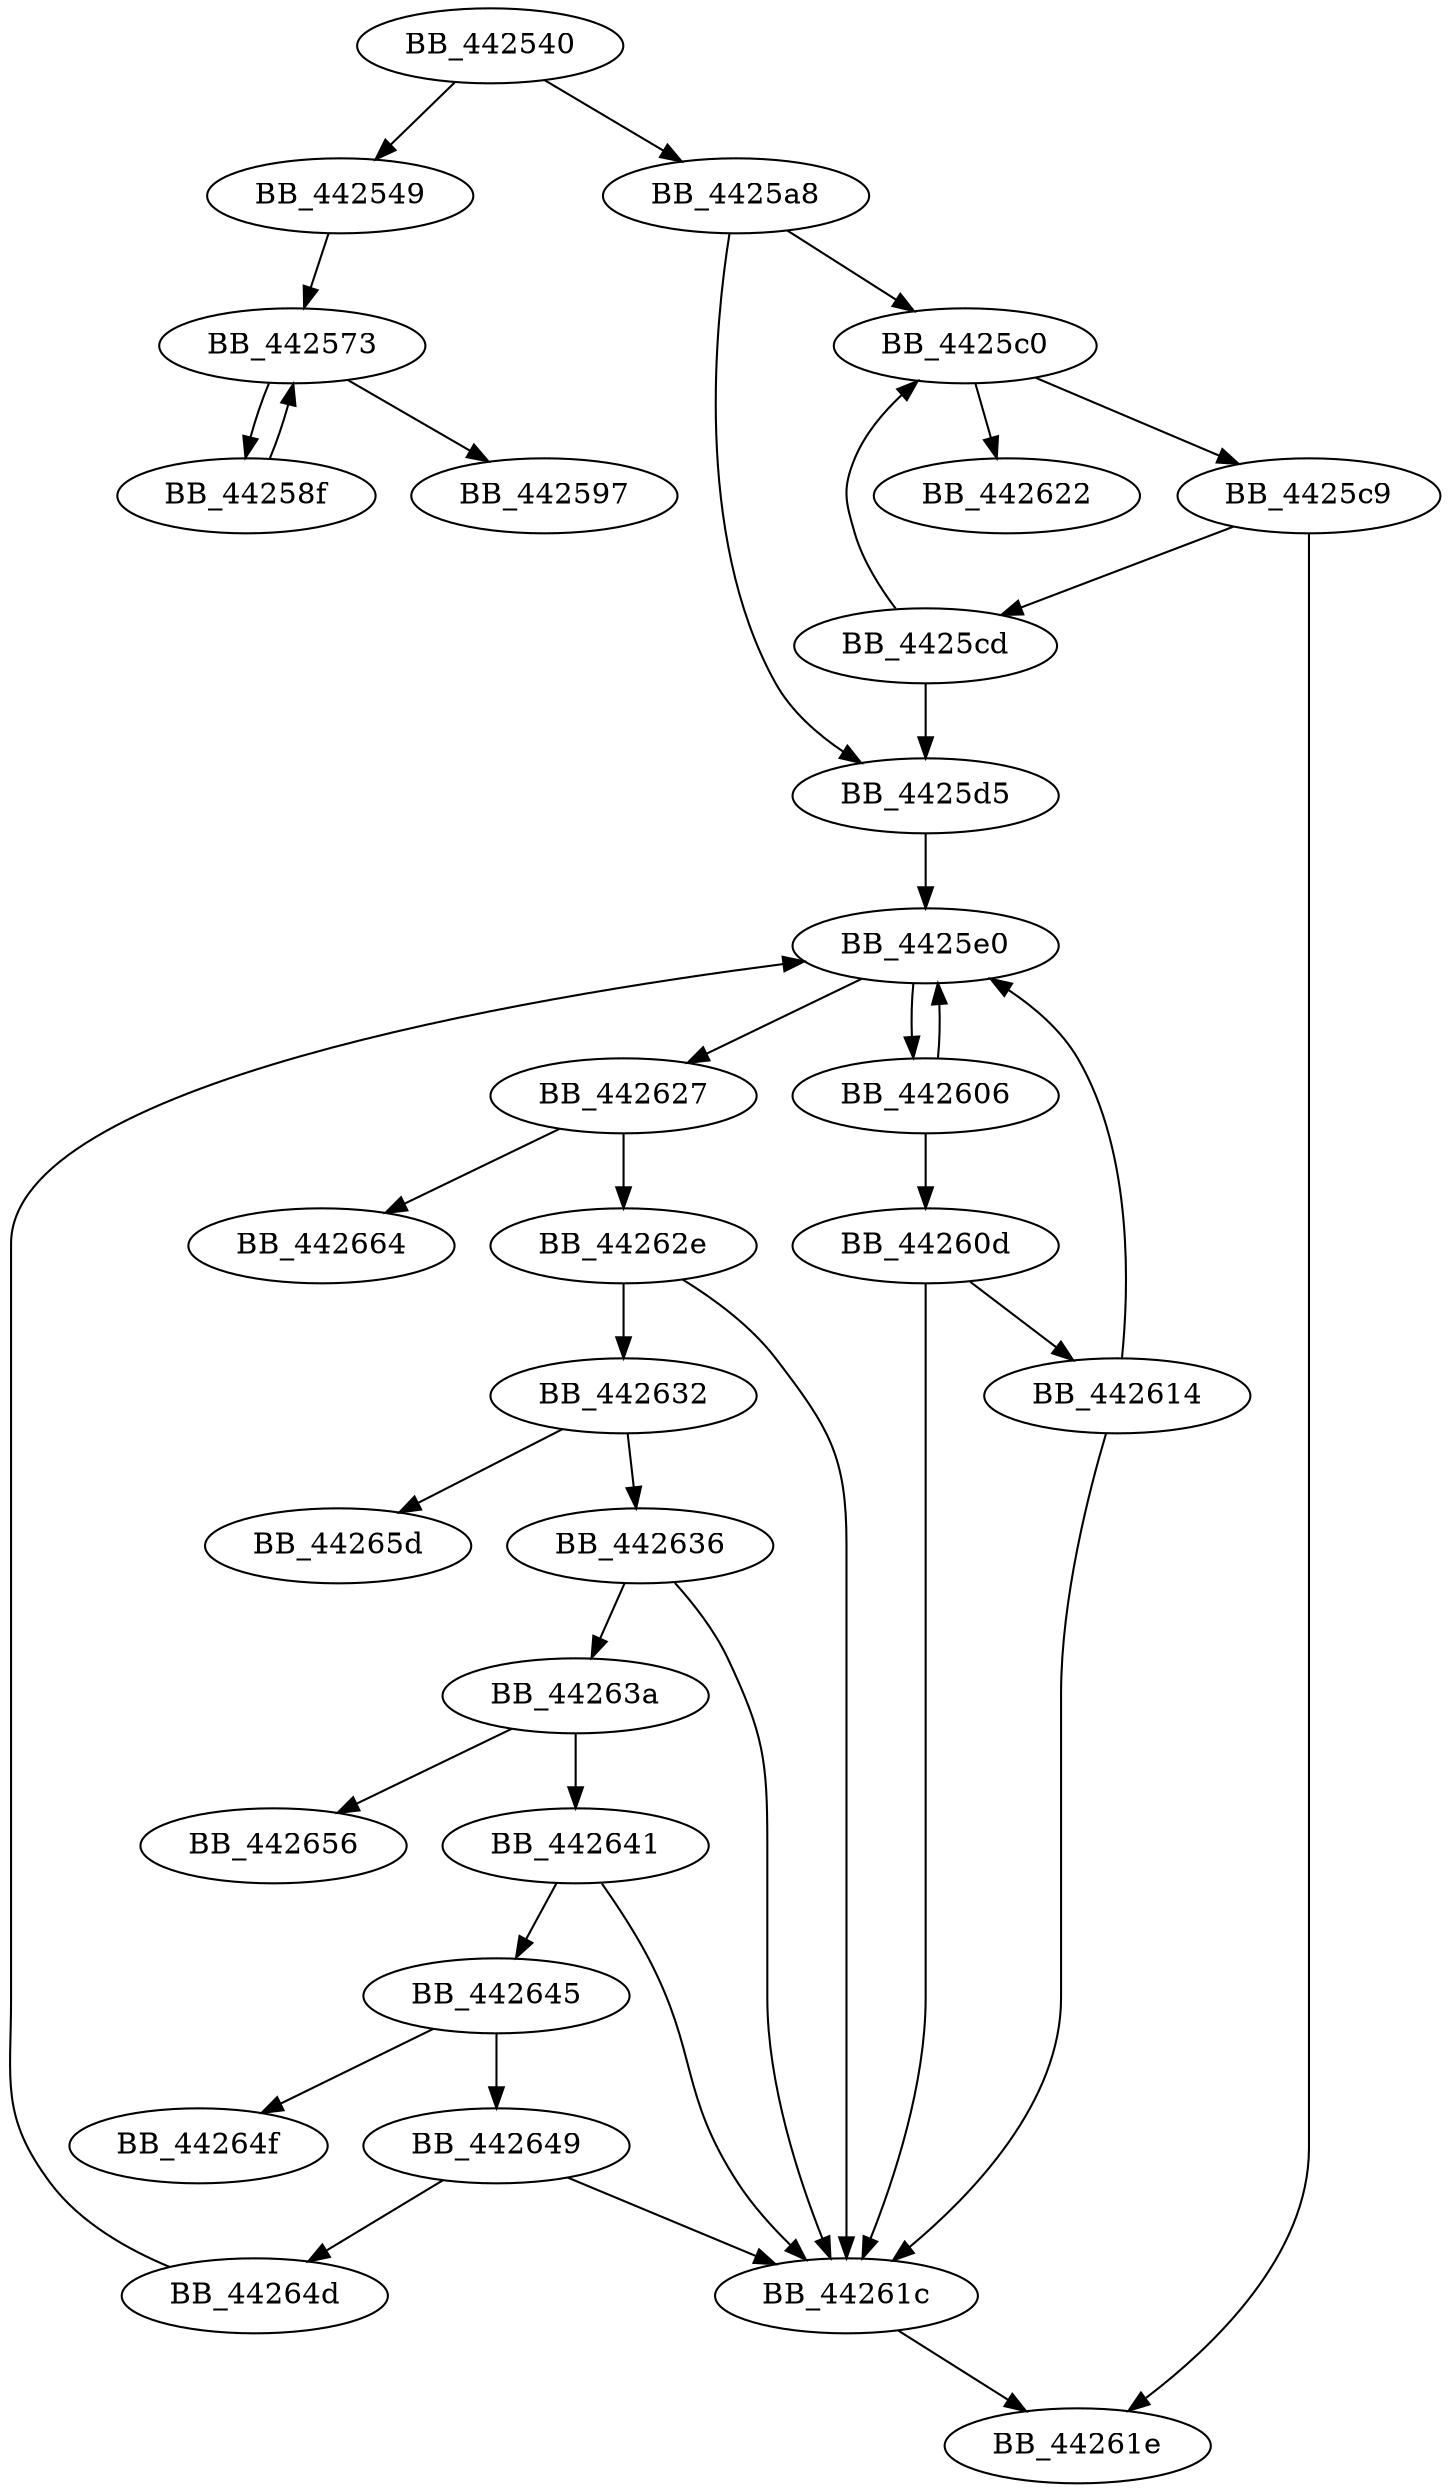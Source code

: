 DiGraph _strchr{
BB_442540->BB_442549
BB_442540->BB_4425a8
BB_442549->BB_442573
BB_442573->BB_44258f
BB_442573->BB_442597
BB_44258f->BB_442573
BB_4425a8->BB_4425c0
BB_4425a8->BB_4425d5
BB_4425c0->BB_4425c9
BB_4425c0->BB_442622
BB_4425c9->BB_4425cd
BB_4425c9->BB_44261e
BB_4425cd->BB_4425c0
BB_4425cd->BB_4425d5
BB_4425d5->BB_4425e0
BB_4425e0->BB_442606
BB_4425e0->BB_442627
BB_442606->BB_4425e0
BB_442606->BB_44260d
BB_44260d->BB_442614
BB_44260d->BB_44261c
BB_442614->BB_4425e0
BB_442614->BB_44261c
BB_44261c->BB_44261e
BB_442627->BB_44262e
BB_442627->BB_442664
BB_44262e->BB_44261c
BB_44262e->BB_442632
BB_442632->BB_442636
BB_442632->BB_44265d
BB_442636->BB_44261c
BB_442636->BB_44263a
BB_44263a->BB_442641
BB_44263a->BB_442656
BB_442641->BB_44261c
BB_442641->BB_442645
BB_442645->BB_442649
BB_442645->BB_44264f
BB_442649->BB_44261c
BB_442649->BB_44264d
BB_44264d->BB_4425e0
}
